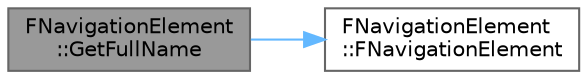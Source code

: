 digraph "FNavigationElement::GetFullName"
{
 // INTERACTIVE_SVG=YES
 // LATEX_PDF_SIZE
  bgcolor="transparent";
  edge [fontname=Helvetica,fontsize=10,labelfontname=Helvetica,labelfontsize=10];
  node [fontname=Helvetica,fontsize=10,shape=box,height=0.2,width=0.4];
  rankdir="LR";
  Node1 [id="Node000001",label="FNavigationElement\l::GetFullName",height=0.2,width=0.4,color="gray40", fillcolor="grey60", style="filled", fontcolor="black",tooltip=" "];
  Node1 -> Node2 [id="edge1_Node000001_Node000002",color="steelblue1",style="solid",tooltip=" "];
  Node2 [id="Node000002",label="FNavigationElement\l::FNavigationElement",height=0.2,width=0.4,color="grey40", fillcolor="white", style="filled",URL="$d5/d73/structFNavigationElement.html#afc61ba63996a0bec7f2e6fa58761e8ad",tooltip=" "];
}
